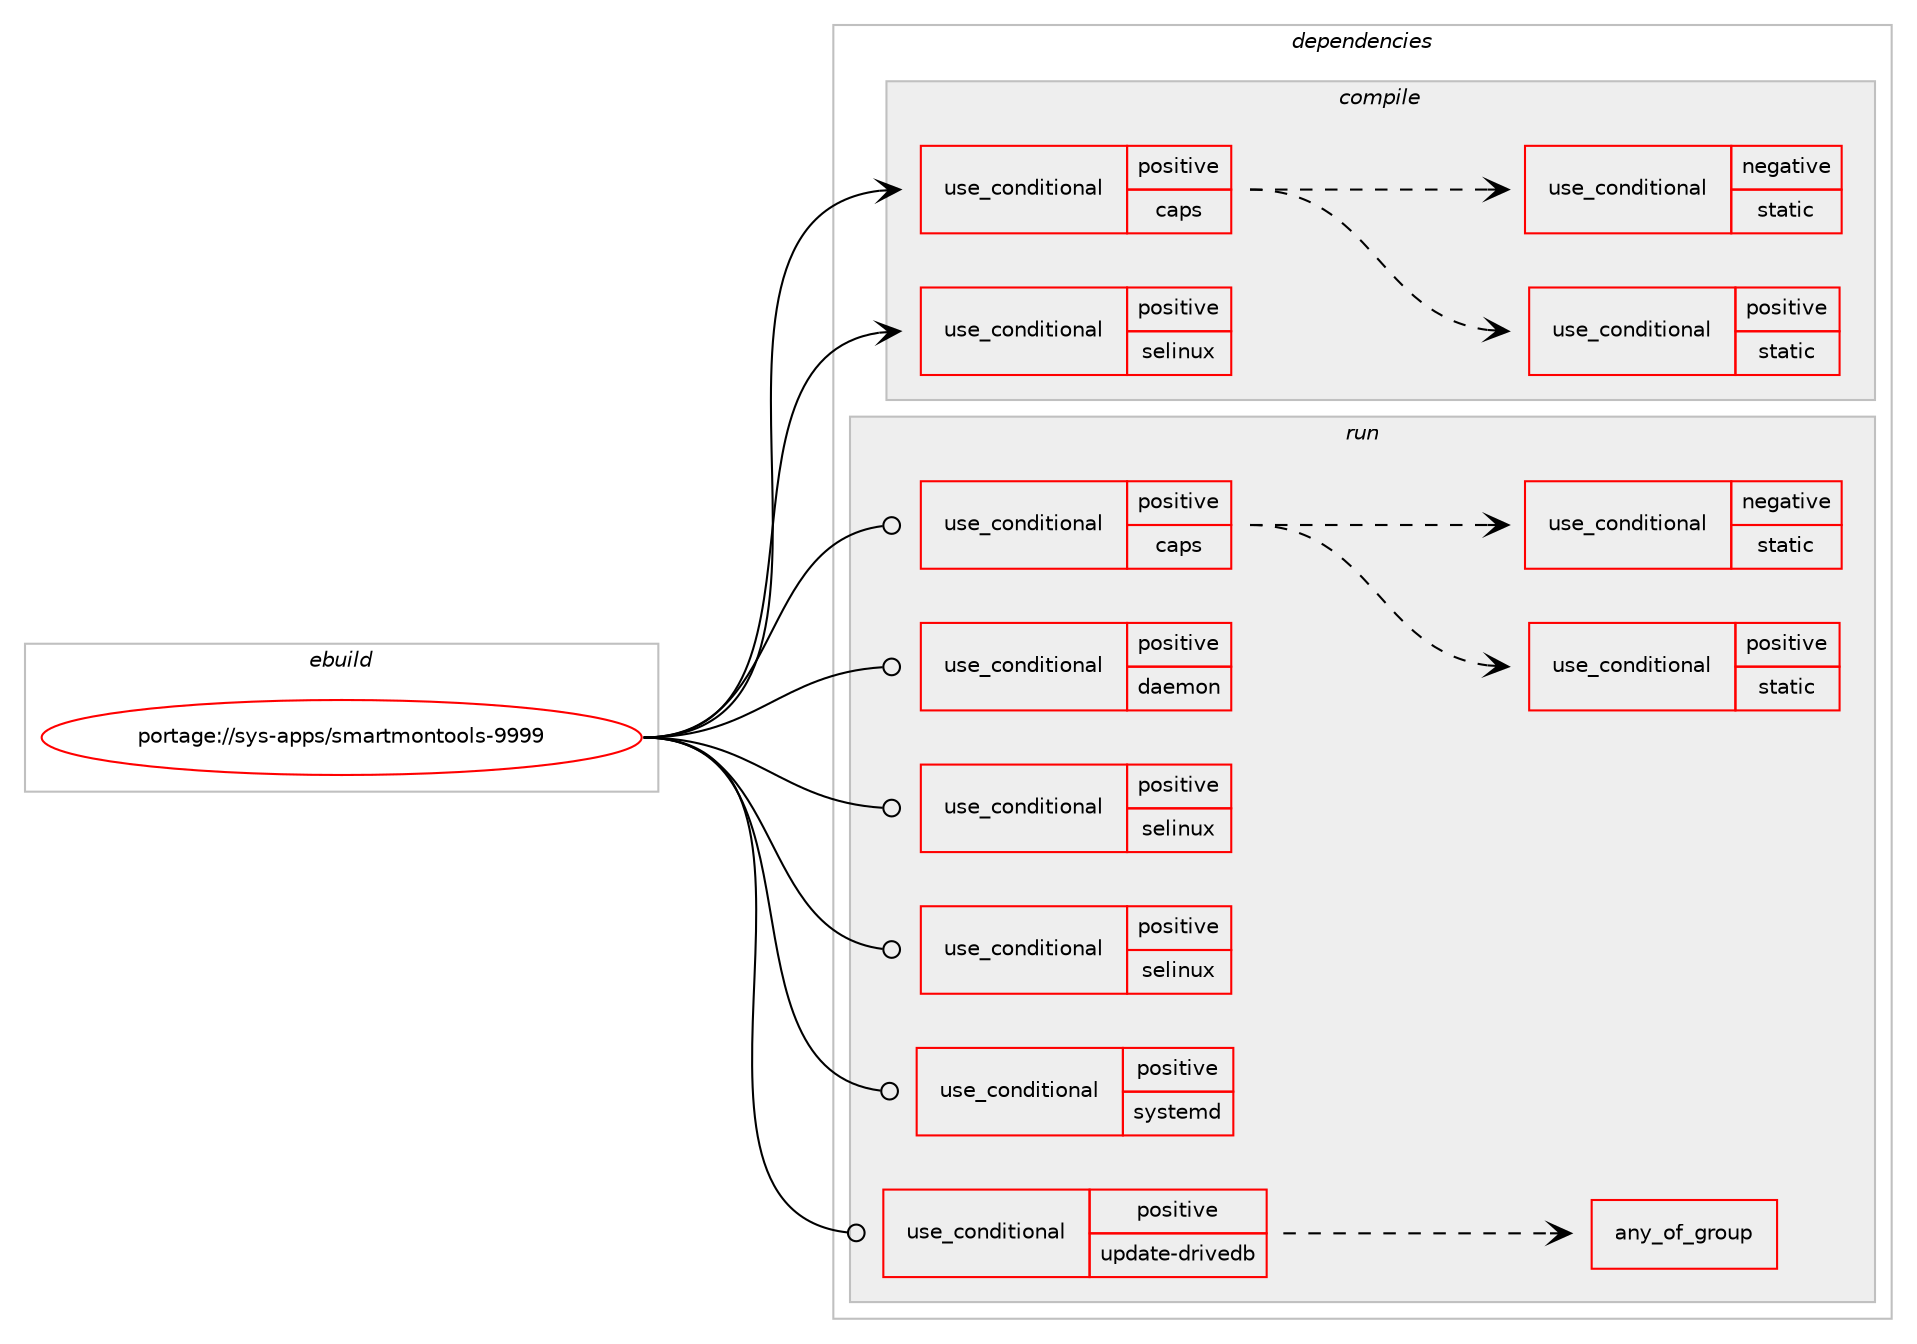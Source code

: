 digraph prolog {

# *************
# Graph options
# *************

newrank=true;
concentrate=true;
compound=true;
graph [rankdir=LR,fontname=Helvetica,fontsize=10,ranksep=1.5];#, ranksep=2.5, nodesep=0.2];
edge  [arrowhead=vee];
node  [fontname=Helvetica,fontsize=10];

# **********
# The ebuild
# **********

subgraph cluster_leftcol {
color=gray;
rank=same;
label=<<i>ebuild</i>>;
id [label="portage://sys-apps/smartmontools-9999", color=red, width=4, href="../sys-apps/smartmontools-9999.svg"];
}

# ****************
# The dependencies
# ****************

subgraph cluster_midcol {
color=gray;
label=<<i>dependencies</i>>;
subgraph cluster_compile {
fillcolor="#eeeeee";
style=filled;
label=<<i>compile</i>>;
subgraph cond2287 {
dependency3196 [label=<<TABLE BORDER="0" CELLBORDER="1" CELLSPACING="0" CELLPADDING="4"><TR><TD ROWSPAN="3" CELLPADDING="10">use_conditional</TD></TR><TR><TD>positive</TD></TR><TR><TD>caps</TD></TR></TABLE>>, shape=none, color=red];
subgraph cond2288 {
dependency3197 [label=<<TABLE BORDER="0" CELLBORDER="1" CELLSPACING="0" CELLPADDING="4"><TR><TD ROWSPAN="3" CELLPADDING="10">use_conditional</TD></TR><TR><TD>positive</TD></TR><TR><TD>static</TD></TR></TABLE>>, shape=none, color=red];
# *** BEGIN UNKNOWN DEPENDENCY TYPE (TODO) ***
# dependency3197 -> package_dependency(portage://sys-apps/smartmontools-9999,install,no,sys-libs,libcap-ng,none,[,,],any_same_slot,[use(enable(static-libs),none)])
# *** END UNKNOWN DEPENDENCY TYPE (TODO) ***

}
dependency3196:e -> dependency3197:w [weight=20,style="dashed",arrowhead="vee"];
subgraph cond2289 {
dependency3198 [label=<<TABLE BORDER="0" CELLBORDER="1" CELLSPACING="0" CELLPADDING="4"><TR><TD ROWSPAN="3" CELLPADDING="10">use_conditional</TD></TR><TR><TD>negative</TD></TR><TR><TD>static</TD></TR></TABLE>>, shape=none, color=red];
# *** BEGIN UNKNOWN DEPENDENCY TYPE (TODO) ***
# dependency3198 -> package_dependency(portage://sys-apps/smartmontools-9999,install,no,sys-libs,libcap-ng,none,[,,],any_same_slot,[])
# *** END UNKNOWN DEPENDENCY TYPE (TODO) ***

}
dependency3196:e -> dependency3198:w [weight=20,style="dashed",arrowhead="vee"];
}
id:e -> dependency3196:w [weight=20,style="solid",arrowhead="vee"];
subgraph cond2290 {
dependency3199 [label=<<TABLE BORDER="0" CELLBORDER="1" CELLSPACING="0" CELLPADDING="4"><TR><TD ROWSPAN="3" CELLPADDING="10">use_conditional</TD></TR><TR><TD>positive</TD></TR><TR><TD>selinux</TD></TR></TABLE>>, shape=none, color=red];
# *** BEGIN UNKNOWN DEPENDENCY TYPE (TODO) ***
# dependency3199 -> package_dependency(portage://sys-apps/smartmontools-9999,install,no,sys-libs,libselinux,none,[,,],any_same_slot,[])
# *** END UNKNOWN DEPENDENCY TYPE (TODO) ***

}
id:e -> dependency3199:w [weight=20,style="solid",arrowhead="vee"];
}
subgraph cluster_compileandrun {
fillcolor="#eeeeee";
style=filled;
label=<<i>compile and run</i>>;
}
subgraph cluster_run {
fillcolor="#eeeeee";
style=filled;
label=<<i>run</i>>;
subgraph cond2291 {
dependency3200 [label=<<TABLE BORDER="0" CELLBORDER="1" CELLSPACING="0" CELLPADDING="4"><TR><TD ROWSPAN="3" CELLPADDING="10">use_conditional</TD></TR><TR><TD>positive</TD></TR><TR><TD>caps</TD></TR></TABLE>>, shape=none, color=red];
subgraph cond2292 {
dependency3201 [label=<<TABLE BORDER="0" CELLBORDER="1" CELLSPACING="0" CELLPADDING="4"><TR><TD ROWSPAN="3" CELLPADDING="10">use_conditional</TD></TR><TR><TD>positive</TD></TR><TR><TD>static</TD></TR></TABLE>>, shape=none, color=red];
# *** BEGIN UNKNOWN DEPENDENCY TYPE (TODO) ***
# dependency3201 -> package_dependency(portage://sys-apps/smartmontools-9999,run,no,sys-libs,libcap-ng,none,[,,],any_same_slot,[use(enable(static-libs),none)])
# *** END UNKNOWN DEPENDENCY TYPE (TODO) ***

}
dependency3200:e -> dependency3201:w [weight=20,style="dashed",arrowhead="vee"];
subgraph cond2293 {
dependency3202 [label=<<TABLE BORDER="0" CELLBORDER="1" CELLSPACING="0" CELLPADDING="4"><TR><TD ROWSPAN="3" CELLPADDING="10">use_conditional</TD></TR><TR><TD>negative</TD></TR><TR><TD>static</TD></TR></TABLE>>, shape=none, color=red];
# *** BEGIN UNKNOWN DEPENDENCY TYPE (TODO) ***
# dependency3202 -> package_dependency(portage://sys-apps/smartmontools-9999,run,no,sys-libs,libcap-ng,none,[,,],any_same_slot,[])
# *** END UNKNOWN DEPENDENCY TYPE (TODO) ***

}
dependency3200:e -> dependency3202:w [weight=20,style="dashed",arrowhead="vee"];
}
id:e -> dependency3200:w [weight=20,style="solid",arrowhead="odot"];
subgraph cond2294 {
dependency3203 [label=<<TABLE BORDER="0" CELLBORDER="1" CELLSPACING="0" CELLPADDING="4"><TR><TD ROWSPAN="3" CELLPADDING="10">use_conditional</TD></TR><TR><TD>positive</TD></TR><TR><TD>daemon</TD></TR></TABLE>>, shape=none, color=red];
# *** BEGIN UNKNOWN DEPENDENCY TYPE (TODO) ***
# dependency3203 -> package_dependency(portage://sys-apps/smartmontools-9999,run,no,virtual,mailx,none,[,,],[],[])
# *** END UNKNOWN DEPENDENCY TYPE (TODO) ***

}
id:e -> dependency3203:w [weight=20,style="solid",arrowhead="odot"];
subgraph cond2295 {
dependency3204 [label=<<TABLE BORDER="0" CELLBORDER="1" CELLSPACING="0" CELLPADDING="4"><TR><TD ROWSPAN="3" CELLPADDING="10">use_conditional</TD></TR><TR><TD>positive</TD></TR><TR><TD>selinux</TD></TR></TABLE>>, shape=none, color=red];
# *** BEGIN UNKNOWN DEPENDENCY TYPE (TODO) ***
# dependency3204 -> package_dependency(portage://sys-apps/smartmontools-9999,run,no,sec-policy,selinux-smartmon,none,[,,],[],[])
# *** END UNKNOWN DEPENDENCY TYPE (TODO) ***

}
id:e -> dependency3204:w [weight=20,style="solid",arrowhead="odot"];
subgraph cond2296 {
dependency3205 [label=<<TABLE BORDER="0" CELLBORDER="1" CELLSPACING="0" CELLPADDING="4"><TR><TD ROWSPAN="3" CELLPADDING="10">use_conditional</TD></TR><TR><TD>positive</TD></TR><TR><TD>selinux</TD></TR></TABLE>>, shape=none, color=red];
# *** BEGIN UNKNOWN DEPENDENCY TYPE (TODO) ***
# dependency3205 -> package_dependency(portage://sys-apps/smartmontools-9999,run,no,sys-libs,libselinux,none,[,,],any_same_slot,[])
# *** END UNKNOWN DEPENDENCY TYPE (TODO) ***

}
id:e -> dependency3205:w [weight=20,style="solid",arrowhead="odot"];
subgraph cond2297 {
dependency3206 [label=<<TABLE BORDER="0" CELLBORDER="1" CELLSPACING="0" CELLPADDING="4"><TR><TD ROWSPAN="3" CELLPADDING="10">use_conditional</TD></TR><TR><TD>positive</TD></TR><TR><TD>systemd</TD></TR></TABLE>>, shape=none, color=red];
# *** BEGIN UNKNOWN DEPENDENCY TYPE (TODO) ***
# dependency3206 -> package_dependency(portage://sys-apps/smartmontools-9999,run,no,sys-apps,systemd,none,[,,],[],[])
# *** END UNKNOWN DEPENDENCY TYPE (TODO) ***

}
id:e -> dependency3206:w [weight=20,style="solid",arrowhead="odot"];
subgraph cond2298 {
dependency3207 [label=<<TABLE BORDER="0" CELLBORDER="1" CELLSPACING="0" CELLPADDING="4"><TR><TD ROWSPAN="3" CELLPADDING="10">use_conditional</TD></TR><TR><TD>positive</TD></TR><TR><TD>update-drivedb</TD></TR></TABLE>>, shape=none, color=red];
# *** BEGIN UNKNOWN DEPENDENCY TYPE (TODO) ***
# dependency3207 -> package_dependency(portage://sys-apps/smartmontools-9999,run,no,app-crypt,gnupg,none,[,,],[],[])
# *** END UNKNOWN DEPENDENCY TYPE (TODO) ***

subgraph any50 {
dependency3208 [label=<<TABLE BORDER="0" CELLBORDER="1" CELLSPACING="0" CELLPADDING="4"><TR><TD CELLPADDING="10">any_of_group</TD></TR></TABLE>>, shape=none, color=red];# *** BEGIN UNKNOWN DEPENDENCY TYPE (TODO) ***
# dependency3208 -> package_dependency(portage://sys-apps/smartmontools-9999,run,no,net-misc,curl,none,[,,],[],[])
# *** END UNKNOWN DEPENDENCY TYPE (TODO) ***

# *** BEGIN UNKNOWN DEPENDENCY TYPE (TODO) ***
# dependency3208 -> package_dependency(portage://sys-apps/smartmontools-9999,run,no,net-misc,wget,none,[,,],[],[])
# *** END UNKNOWN DEPENDENCY TYPE (TODO) ***

# *** BEGIN UNKNOWN DEPENDENCY TYPE (TODO) ***
# dependency3208 -> package_dependency(portage://sys-apps/smartmontools-9999,run,no,www-client,lynx,none,[,,],[],[])
# *** END UNKNOWN DEPENDENCY TYPE (TODO) ***

# *** BEGIN UNKNOWN DEPENDENCY TYPE (TODO) ***
# dependency3208 -> package_dependency(portage://sys-apps/smartmontools-9999,run,no,dev-vcs,subversion,none,[,,],[],[])
# *** END UNKNOWN DEPENDENCY TYPE (TODO) ***

}
dependency3207:e -> dependency3208:w [weight=20,style="dashed",arrowhead="vee"];
}
id:e -> dependency3207:w [weight=20,style="solid",arrowhead="odot"];
}
}

# **************
# The candidates
# **************

subgraph cluster_choices {
rank=same;
color=gray;
label=<<i>candidates</i>>;

}

}
